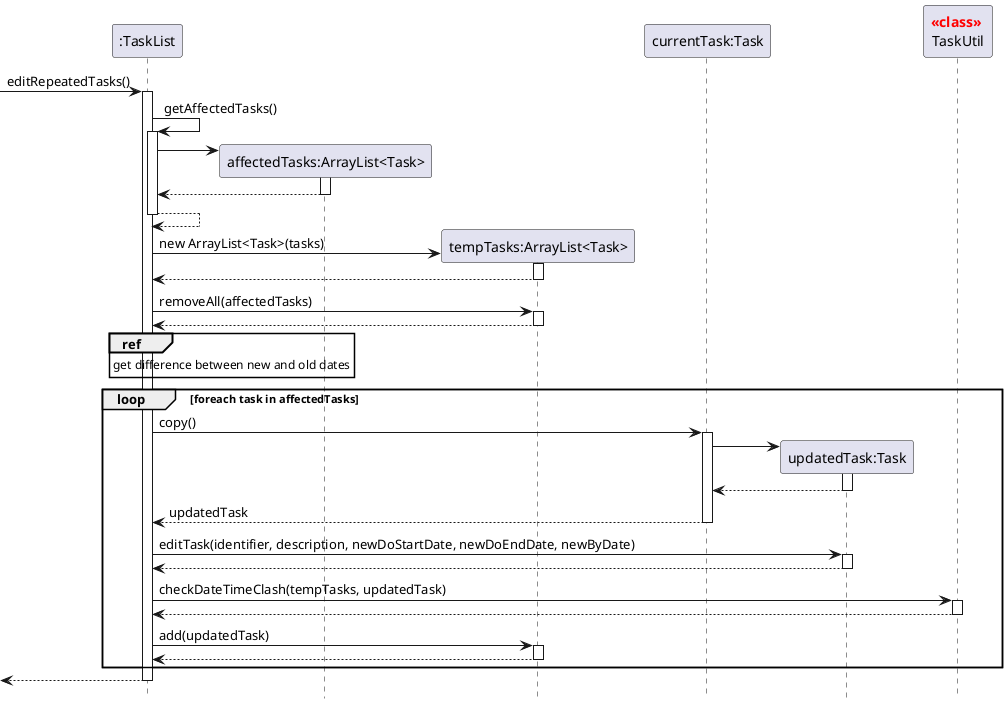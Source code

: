 @startuml
'https://plantuml.com/sequence-diagram

hide footbox
participant TaskList as ":TaskList"
participant affectedTasks as "affectedTasks:ArrayList<Task>"
participant tempTasks as "tempTasks:ArrayList<Task>"
participant currentTask as "currentTask:Task"
participant newTask as "updatedTask:Task"
participant TaskUtil as "<font color=red>**<<class>>** \nTaskUtil"

[-> TaskList ++ : editRepeatedTasks()
TaskList -> TaskList ++ : getAffectedTasks()
create affectedTasks
TaskList -> affectedTasks ++:
affectedTasks --> TaskList --
TaskList --> TaskList --

create tempTasks
TaskList -> tempTasks ++: new ArrayList<Task>(tasks)
tempTasks --> TaskList --

TaskList -> tempTasks ++: removeAll(affectedTasks)
tempTasks --> TaskList --

ref over TaskList : get difference between new and old dates

loop foreach task in affectedTasks
    TaskList -> currentTask ++ : copy()
    create newTask
    currentTask -> newTask ++
    newTask --> currentTask --
    currentTask --> TaskList -- : updatedTask
    TaskList -> newTask ++ : editTask(identifier, description, newDoStartDate, newDoEndDate, newByDate)
    newTask --> TaskList --
    TaskList -> TaskUtil ++ : checkDateTimeClash(tempTasks, updatedTask)
    TaskUtil --> TaskList --
    TaskList -> tempTasks ++ : add(updatedTask)
    tempTasks --> TaskList --
end
return
@enduml